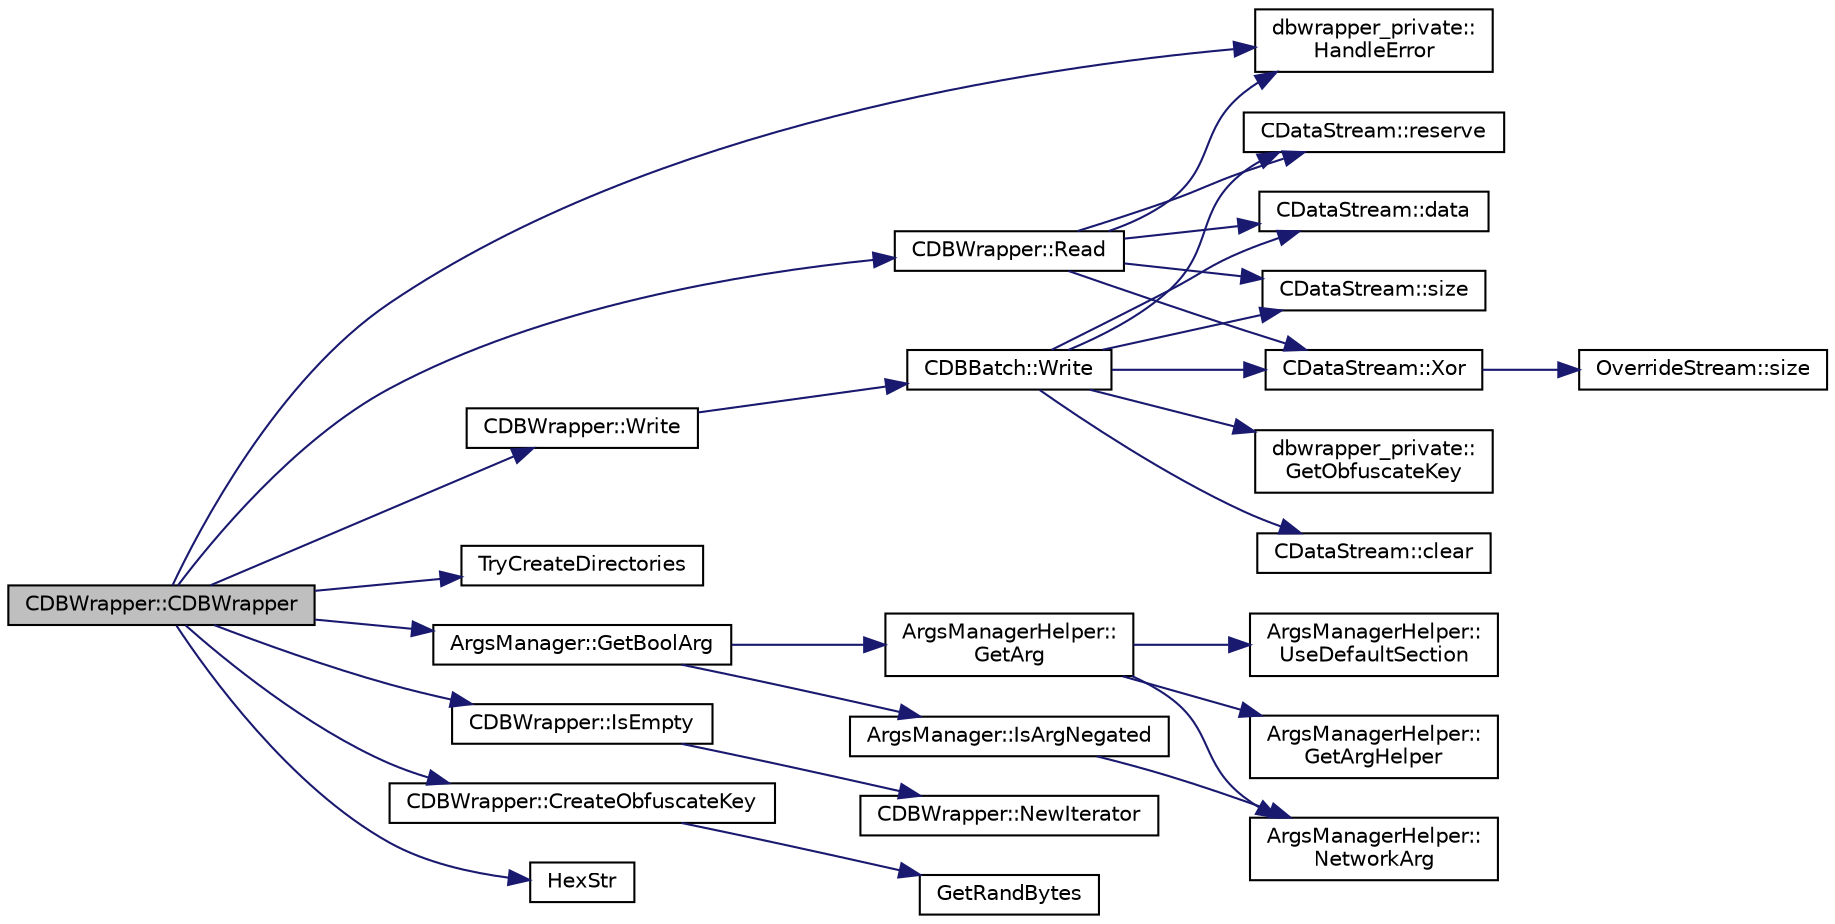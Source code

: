 digraph "CDBWrapper::CDBWrapper"
{
  edge [fontname="Helvetica",fontsize="10",labelfontname="Helvetica",labelfontsize="10"];
  node [fontname="Helvetica",fontsize="10",shape=record];
  rankdir="LR";
  Node1 [label="CDBWrapper::CDBWrapper",height=0.2,width=0.4,color="black", fillcolor="grey75", style="filled", fontcolor="black"];
  Node1 -> Node2 [color="midnightblue",fontsize="10",style="solid",fontname="Helvetica"];
  Node2 [label="dbwrapper_private::\lHandleError",height=0.2,width=0.4,color="black", fillcolor="white", style="filled",URL="$namespacedbwrapper__private.html#a69015f423e1a3c2bcf387e4a208c3c36",tooltip="Handle database error by throwing dbwrapper_error exception. "];
  Node1 -> Node3 [color="midnightblue",fontsize="10",style="solid",fontname="Helvetica"];
  Node3 [label="TryCreateDirectories",height=0.2,width=0.4,color="black", fillcolor="white", style="filled",URL="$system_8cpp.html#a9042a919d837da9d97311a0c460c597c",tooltip="Ignores exceptions thrown by Boost&#39;s create_directories if the requested directory exists..."];
  Node1 -> Node4 [color="midnightblue",fontsize="10",style="solid",fontname="Helvetica"];
  Node4 [label="ArgsManager::GetBoolArg",height=0.2,width=0.4,color="black", fillcolor="white", style="filled",URL="$class_args_manager.html#a690fd2e1bae8f2de37bbcf0583d0b3ad",tooltip="Return boolean argument or default value. "];
  Node4 -> Node5 [color="midnightblue",fontsize="10",style="solid",fontname="Helvetica"];
  Node5 [label="ArgsManager::IsArgNegated",height=0.2,width=0.4,color="black", fillcolor="white", style="filled",URL="$class_args_manager.html#a279ccbf7bbe9de5dceb8c6bfd1736583",tooltip="Return true if the argument was originally passed as a negated option, i.e. "];
  Node5 -> Node6 [color="midnightblue",fontsize="10",style="solid",fontname="Helvetica"];
  Node6 [label="ArgsManagerHelper::\lNetworkArg",height=0.2,width=0.4,color="black", fillcolor="white", style="filled",URL="$class_args_manager_helper.html#a863ddbcfbd113cf88cf622a0a4e32c1d",tooltip="Convert regular argument into the network-specific setting. "];
  Node4 -> Node7 [color="midnightblue",fontsize="10",style="solid",fontname="Helvetica"];
  Node7 [label="ArgsManagerHelper::\lGetArg",height=0.2,width=0.4,color="black", fillcolor="white", style="filled",URL="$class_args_manager_helper.html#aa4f8f77dc468b29cffe50513c78a87cd"];
  Node7 -> Node8 [color="midnightblue",fontsize="10",style="solid",fontname="Helvetica"];
  Node8 [label="ArgsManagerHelper::\lGetArgHelper",height=0.2,width=0.4,color="black", fillcolor="white", style="filled",URL="$class_args_manager_helper.html#a1804a95992b4e10d04f0b92c53032b29",tooltip="Return true/false if an argument is set in a map, and also return the first (or last) of the possibly..."];
  Node7 -> Node6 [color="midnightblue",fontsize="10",style="solid",fontname="Helvetica"];
  Node7 -> Node9 [color="midnightblue",fontsize="10",style="solid",fontname="Helvetica"];
  Node9 [label="ArgsManagerHelper::\lUseDefaultSection",height=0.2,width=0.4,color="black", fillcolor="white", style="filled",URL="$class_args_manager_helper.html#a43f3488403e4f0433ade323e48008359",tooltip="Determine whether to use config settings in the default section, See also comments around ArgsManager..."];
  Node1 -> Node10 [color="midnightblue",fontsize="10",style="solid",fontname="Helvetica"];
  Node10 [label="CDBWrapper::Read",height=0.2,width=0.4,color="black", fillcolor="white", style="filled",URL="$class_c_d_b_wrapper.html#a839a7dcca6afbf52a30c3efaead7bef0"];
  Node10 -> Node11 [color="midnightblue",fontsize="10",style="solid",fontname="Helvetica"];
  Node11 [label="CDataStream::reserve",height=0.2,width=0.4,color="black", fillcolor="white", style="filled",URL="$class_c_data_stream.html#a5542e71bd7af2ab7cd7be0f381d39cb5"];
  Node10 -> Node12 [color="midnightblue",fontsize="10",style="solid",fontname="Helvetica"];
  Node12 [label="CDataStream::data",height=0.2,width=0.4,color="black", fillcolor="white", style="filled",URL="$class_c_data_stream.html#a1c0a87d9ea725d5d83562dfda15fbeeb"];
  Node10 -> Node13 [color="midnightblue",fontsize="10",style="solid",fontname="Helvetica"];
  Node13 [label="CDataStream::size",height=0.2,width=0.4,color="black", fillcolor="white", style="filled",URL="$class_c_data_stream.html#ac6567f6d600d644d9855b52bb59049cd"];
  Node10 -> Node2 [color="midnightblue",fontsize="10",style="solid",fontname="Helvetica"];
  Node10 -> Node14 [color="midnightblue",fontsize="10",style="solid",fontname="Helvetica"];
  Node14 [label="CDataStream::Xor",height=0.2,width=0.4,color="black", fillcolor="white", style="filled",URL="$class_c_data_stream.html#a5b631dc9cc9d5ba6a5b6ee910bd7d8a8",tooltip="XOR the contents of this stream with a certain key. "];
  Node14 -> Node15 [color="midnightblue",fontsize="10",style="solid",fontname="Helvetica"];
  Node15 [label="OverrideStream::size",height=0.2,width=0.4,color="black", fillcolor="white", style="filled",URL="$class_override_stream.html#acd5f434ed49cd607645c245fe2eaa17c"];
  Node1 -> Node16 [color="midnightblue",fontsize="10",style="solid",fontname="Helvetica"];
  Node16 [label="CDBWrapper::IsEmpty",height=0.2,width=0.4,color="black", fillcolor="white", style="filled",URL="$class_c_d_b_wrapper.html#aec1b8db7dc13b64ba599ddb8141118ca",tooltip="Return true if the database managed by this class contains no entries. "];
  Node16 -> Node17 [color="midnightblue",fontsize="10",style="solid",fontname="Helvetica"];
  Node17 [label="CDBWrapper::NewIterator",height=0.2,width=0.4,color="black", fillcolor="white", style="filled",URL="$class_c_d_b_wrapper.html#a086e9b6d6756642cb5d60778ea948c8f"];
  Node1 -> Node18 [color="midnightblue",fontsize="10",style="solid",fontname="Helvetica"];
  Node18 [label="CDBWrapper::CreateObfuscateKey",height=0.2,width=0.4,color="black", fillcolor="white", style="filled",URL="$class_c_d_b_wrapper.html#aaf3ccbb98bbaaef461a172664549a0fe",tooltip="Returns a string (consisting of 8 random bytes) suitable for use as an obfuscating XOR key..."];
  Node18 -> Node19 [color="midnightblue",fontsize="10",style="solid",fontname="Helvetica"];
  Node19 [label="GetRandBytes",height=0.2,width=0.4,color="black", fillcolor="white", style="filled",URL="$random_8cpp.html#a6ee67373bce34cf387d83c86b438ff84",tooltip="Overall design of the RNG and entropy sources. "];
  Node1 -> Node20 [color="midnightblue",fontsize="10",style="solid",fontname="Helvetica"];
  Node20 [label="CDBWrapper::Write",height=0.2,width=0.4,color="black", fillcolor="white", style="filled",URL="$class_c_d_b_wrapper.html#a6600aa8c2b30880dd7e032ea21f74aed"];
  Node20 -> Node21 [color="midnightblue",fontsize="10",style="solid",fontname="Helvetica"];
  Node21 [label="CDBBatch::Write",height=0.2,width=0.4,color="black", fillcolor="white", style="filled",URL="$class_c_d_b_batch.html#a91b5d889a8d7e56c4f0bbf446e246111"];
  Node21 -> Node11 [color="midnightblue",fontsize="10",style="solid",fontname="Helvetica"];
  Node21 -> Node12 [color="midnightblue",fontsize="10",style="solid",fontname="Helvetica"];
  Node21 -> Node13 [color="midnightblue",fontsize="10",style="solid",fontname="Helvetica"];
  Node21 -> Node14 [color="midnightblue",fontsize="10",style="solid",fontname="Helvetica"];
  Node21 -> Node22 [color="midnightblue",fontsize="10",style="solid",fontname="Helvetica"];
  Node22 [label="dbwrapper_private::\lGetObfuscateKey",height=0.2,width=0.4,color="black", fillcolor="white", style="filled",URL="$namespacedbwrapper__private.html#ab98d46ebc2a1c16becdf271f913b33a3",tooltip="Work around circular dependency, as well as for testing in dbwrapper_tests. "];
  Node21 -> Node23 [color="midnightblue",fontsize="10",style="solid",fontname="Helvetica"];
  Node23 [label="CDataStream::clear",height=0.2,width=0.4,color="black", fillcolor="white", style="filled",URL="$class_c_data_stream.html#ade6ed9a3a481e333900e6496707b9692"];
  Node1 -> Node24 [color="midnightblue",fontsize="10",style="solid",fontname="Helvetica"];
  Node24 [label="HexStr",height=0.2,width=0.4,color="black", fillcolor="white", style="filled",URL="$strencodings_8h.html#af003e10d5d34c3271ca57ec79059a5ae"];
}
